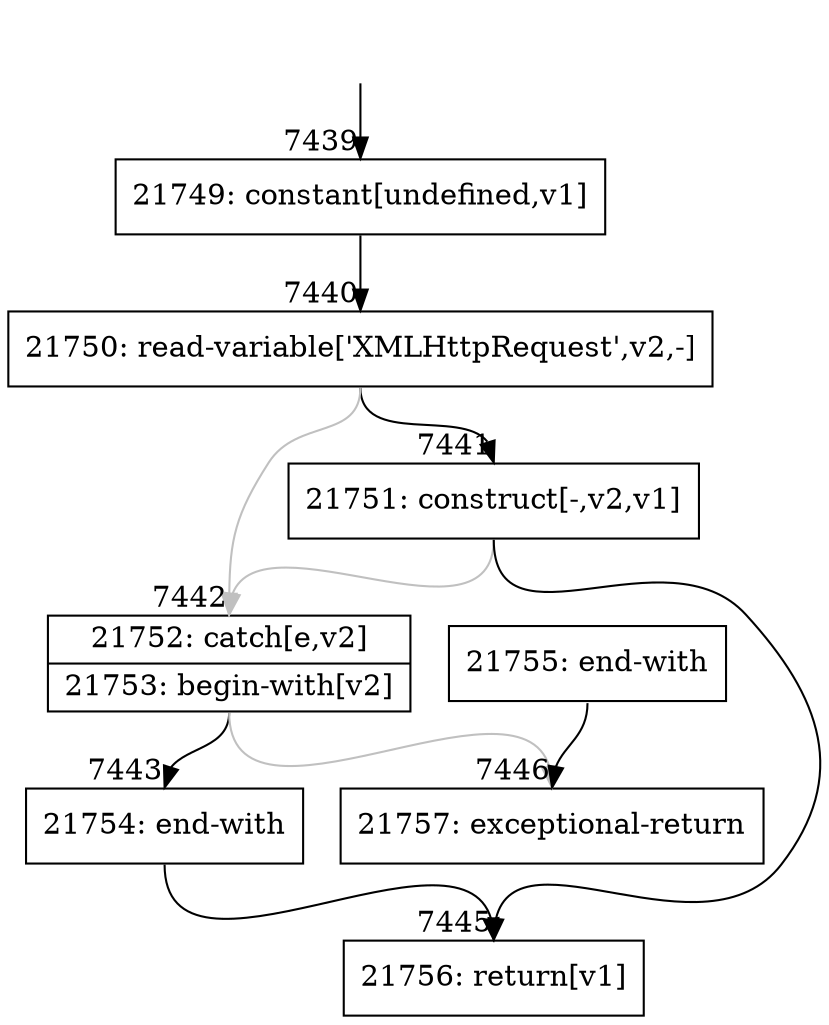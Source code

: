 digraph {
rankdir="TD"
BB_entry479[shape=none,label=""];
BB_entry479 -> BB7439 [tailport=s, headport=n, headlabel="    7439"]
BB7439 [shape=record label="{21749: constant[undefined,v1]}" ] 
BB7439 -> BB7440 [tailport=s, headport=n, headlabel="      7440"]
BB7440 [shape=record label="{21750: read-variable['XMLHttpRequest',v2,-]}" ] 
BB7440 -> BB7441 [tailport=s, headport=n, headlabel="      7441"]
BB7440 -> BB7442 [tailport=s, headport=n, color=gray, headlabel="      7442"]
BB7441 [shape=record label="{21751: construct[-,v2,v1]}" ] 
BB7441 -> BB7445 [tailport=s, headport=n, headlabel="      7445"]
BB7441 -> BB7442 [tailport=s, headport=n, color=gray]
BB7442 [shape=record label="{21752: catch[e,v2]|21753: begin-with[v2]}" ] 
BB7442 -> BB7443 [tailport=s, headport=n, headlabel="      7443"]
BB7442 -> BB7446 [tailport=s, headport=n, color=gray, headlabel="      7446"]
BB7443 [shape=record label="{21754: end-with}" ] 
BB7443 -> BB7445 [tailport=s, headport=n]
BB7444 [shape=record label="{21755: end-with}" ] 
BB7444 -> BB7446 [tailport=s, headport=n]
BB7445 [shape=record label="{21756: return[v1]}" ] 
BB7446 [shape=record label="{21757: exceptional-return}" ] 
}
